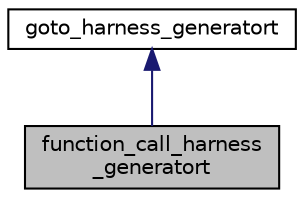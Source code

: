 digraph "function_call_harness_generatort"
{
 // LATEX_PDF_SIZE
  bgcolor="transparent";
  edge [fontname="Helvetica",fontsize="10",labelfontname="Helvetica",labelfontsize="10"];
  node [fontname="Helvetica",fontsize="10",shape=record];
  Node1 [label="function_call_harness\l_generatort",height=0.2,width=0.4,color="black", fillcolor="grey75", style="filled", fontcolor="black",tooltip="Function harness generator that for a specified goto-function generates a harness that sets up its ar..."];
  Node2 -> Node1 [dir="back",color="midnightblue",fontsize="10",style="solid",fontname="Helvetica"];
  Node2 [label="goto_harness_generatort",height=0.2,width=0.4,color="black",URL="$classgoto__harness__generatort.html",tooltip=" "];
}
